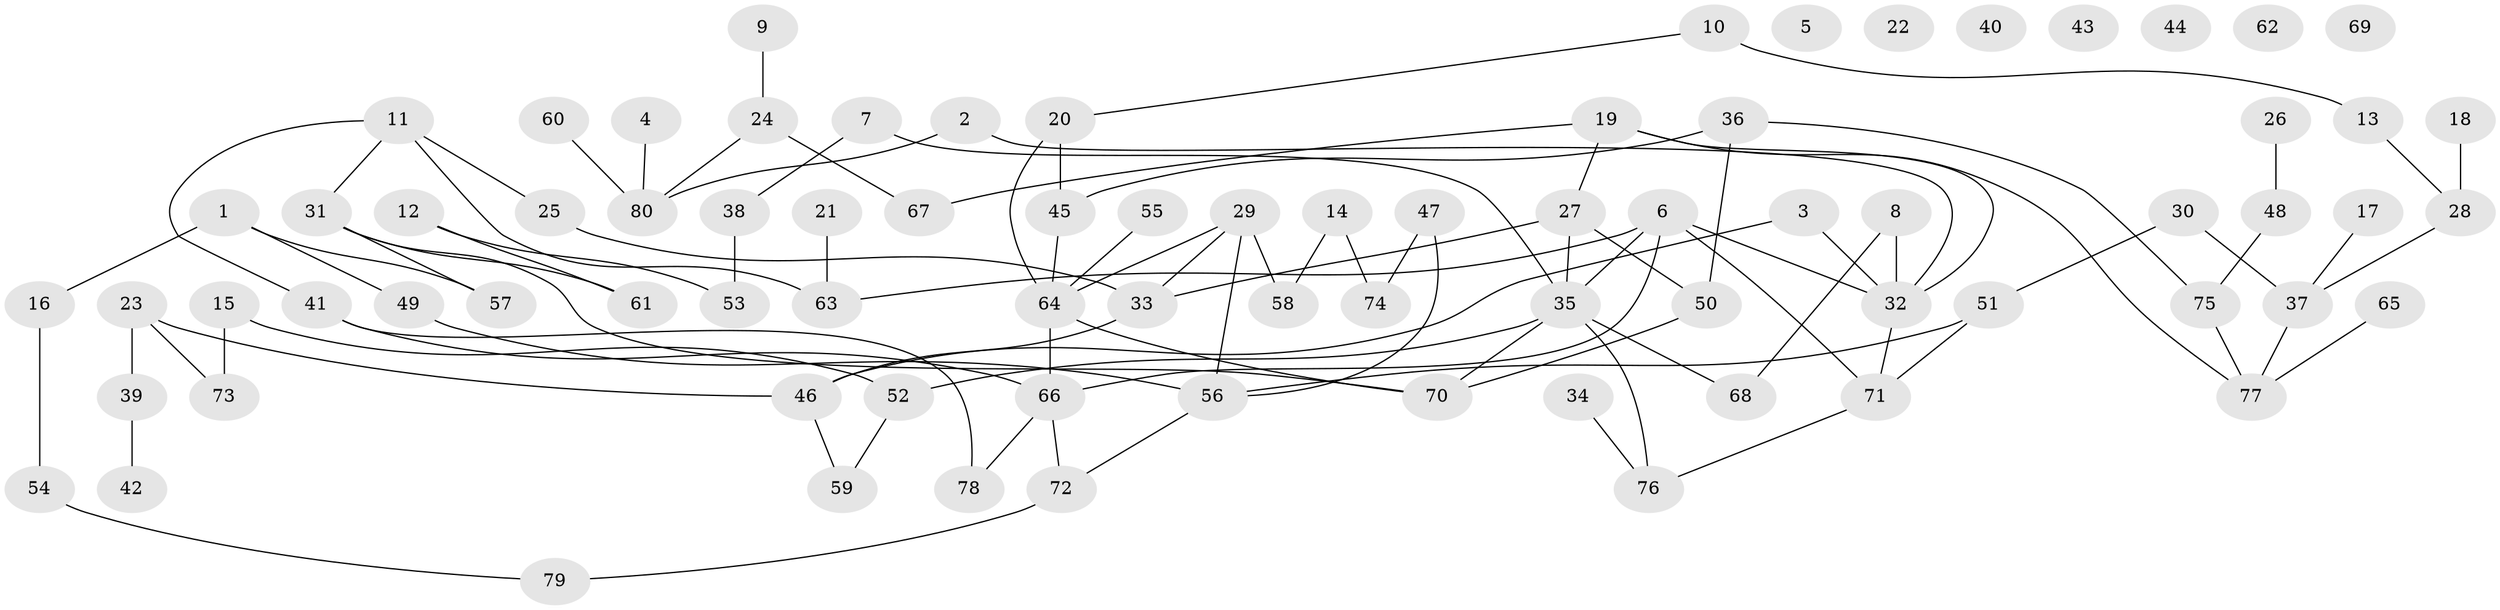 // Generated by graph-tools (version 1.1) at 2025/00/03/09/25 03:00:44]
// undirected, 80 vertices, 98 edges
graph export_dot {
graph [start="1"]
  node [color=gray90,style=filled];
  1;
  2;
  3;
  4;
  5;
  6;
  7;
  8;
  9;
  10;
  11;
  12;
  13;
  14;
  15;
  16;
  17;
  18;
  19;
  20;
  21;
  22;
  23;
  24;
  25;
  26;
  27;
  28;
  29;
  30;
  31;
  32;
  33;
  34;
  35;
  36;
  37;
  38;
  39;
  40;
  41;
  42;
  43;
  44;
  45;
  46;
  47;
  48;
  49;
  50;
  51;
  52;
  53;
  54;
  55;
  56;
  57;
  58;
  59;
  60;
  61;
  62;
  63;
  64;
  65;
  66;
  67;
  68;
  69;
  70;
  71;
  72;
  73;
  74;
  75;
  76;
  77;
  78;
  79;
  80;
  1 -- 16;
  1 -- 49;
  1 -- 57;
  2 -- 32;
  2 -- 80;
  3 -- 32;
  3 -- 46;
  4 -- 80;
  6 -- 32;
  6 -- 35;
  6 -- 63;
  6 -- 66;
  6 -- 71;
  7 -- 35;
  7 -- 38;
  8 -- 32;
  8 -- 68;
  9 -- 24;
  10 -- 13;
  10 -- 20;
  11 -- 25;
  11 -- 31;
  11 -- 41;
  11 -- 63;
  12 -- 53;
  12 -- 61;
  13 -- 28;
  14 -- 58;
  14 -- 74;
  15 -- 52;
  15 -- 73;
  16 -- 54;
  17 -- 37;
  18 -- 28;
  19 -- 27;
  19 -- 32;
  19 -- 67;
  19 -- 77;
  20 -- 45;
  20 -- 64;
  21 -- 63;
  23 -- 39;
  23 -- 46;
  23 -- 73;
  24 -- 67;
  24 -- 80;
  25 -- 33;
  26 -- 48;
  27 -- 33;
  27 -- 35;
  27 -- 50;
  28 -- 37;
  29 -- 33;
  29 -- 56;
  29 -- 58;
  29 -- 64;
  30 -- 37;
  30 -- 51;
  31 -- 57;
  31 -- 61;
  31 -- 70;
  32 -- 71;
  33 -- 46;
  34 -- 76;
  35 -- 52;
  35 -- 68;
  35 -- 70;
  35 -- 76;
  36 -- 45;
  36 -- 50;
  36 -- 75;
  37 -- 77;
  38 -- 53;
  39 -- 42;
  41 -- 66;
  41 -- 78;
  45 -- 64;
  46 -- 59;
  47 -- 56;
  47 -- 74;
  48 -- 75;
  49 -- 56;
  50 -- 70;
  51 -- 56;
  51 -- 71;
  52 -- 59;
  54 -- 79;
  55 -- 64;
  56 -- 72;
  60 -- 80;
  64 -- 66;
  64 -- 70;
  65 -- 77;
  66 -- 72;
  66 -- 78;
  71 -- 76;
  72 -- 79;
  75 -- 77;
}
